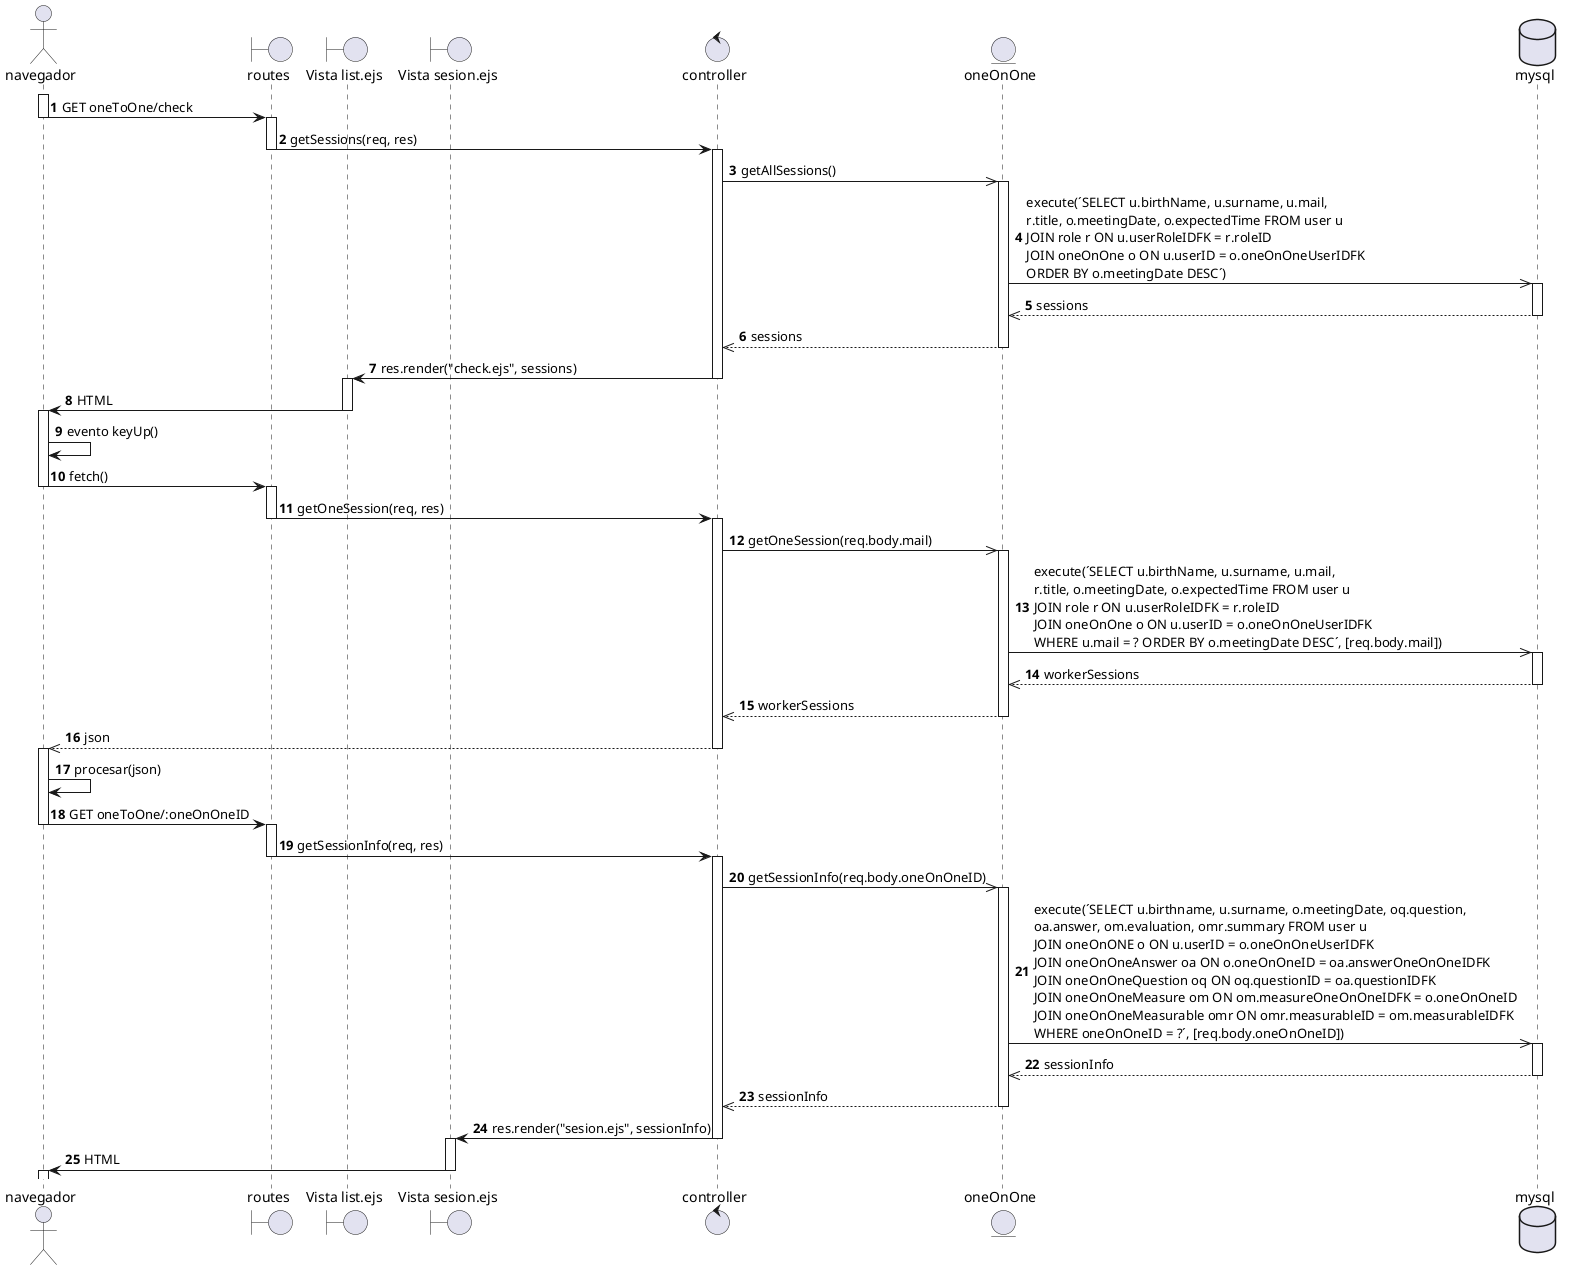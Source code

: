 @startuml

actor navegador
boundary routes
boundary "Vista list.ejs" as list
boundary "Vista sesion.ejs" as sesion
control controller
entity oneOnOne as one
database mysql

autonumber

activate navegador
navegador -> routes: GET oneToOne/check
deactivate navegador
activate routes
routes -> controller: getSessions(req, res)
deactivate routes

activate controller
controller ->> one: getAllSessions()
activate one
one ->> mysql: execute(´SELECT u.birthName, u.surname, u.mail, \nr.title, o.meetingDate, o.expectedTime FROM user u \nJOIN role r ON u.userRoleIDFK = r.roleID \nJOIN oneOnOne o ON u.userID = o.oneOnOneUserIDFK \nORDER BY o.meetingDate DESC´)
activate mysql
mysql -->> one: sessions
deactivate mysql
one -->> controller: sessions
deactivate one

controller -> list: res.render("check.ejs", sessions)
deactivate controller
activate list
list -> navegador: HTML
deactivate list
activate navegador
navegador -> navegador: evento keyUp()
navegador -> routes: fetch()
deactivate navegador
activate routes
routes -> controller: getOneSession(req, res)
deactivate routes
activate controller
controller ->> one: getOneSession(req.body.mail)
activate one
one ->> mysql: execute(´SELECT u.birthName, u.surname, u.mail, \nr.title, o.meetingDate, o.expectedTime FROM user u \nJOIN role r ON u.userRoleIDFK = r.roleID \nJOIN oneOnOne o ON u.userID = o.oneOnOneUserIDFK \nWHERE u.mail = ? ORDER BY o.meetingDate DESC´, [req.body.mail])
activate mysql
mysql -->> one: workerSessions
deactivate mysql
one -->> controller: workerSessions
deactivate one

controller -->> navegador: json
deactivate controller
activate navegador
navegador -> navegador: procesar(json)
navegador -> routes: GET oneToOne/:oneOnOneID
deactivate navegador

activate routes
routes -> controller: getSessionInfo(req, res)
deactivate routes
activate controller
controller ->> one: getSessionInfo(req.body.oneOnOneID)
activate one
one ->> mysql: execute(´SELECT u.birthname, u.surname, o.meetingDate, oq.question, \noa.answer, om.evaluation, omr.summary FROM user u \nJOIN oneOnONE o ON u.userID = o.oneOnOneUserIDFK \nJOIN oneOnOneAnswer oa ON o.oneOnOneID = oa.answerOneOnOneIDFK \nJOIN oneOnOneQuestion oq ON oq.questionID = oa.questionIDFK \nJOIN oneOnOneMeasure om ON om.measureOneOnOneIDFK = o.oneOnOneID \nJOIN oneOnOneMeasurable omr ON omr.measurableID = om.measurableIDFK \nWHERE oneOnOneID = ?´, [req.body.oneOnOneID])
activate mysql
mysql -->> one: sessionInfo
deactivate mysql
one -->> controller: sessionInfo
deactivate one
controller -> sesion: res.render("sesion.ejs", sessionInfo)
deactivate controller

activate sesion
sesion -> navegador: HTML
deactivate sesion 
activate navegador
@enduml
